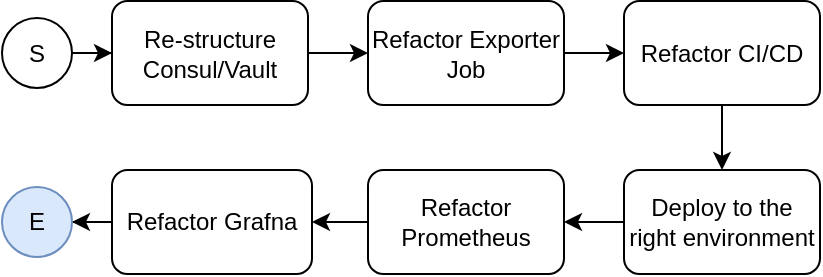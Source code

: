 <mxfile version="27.1.6">
  <diagram name="Page-1" id="OS7kB58Nq9Wkev9PfROA">
    <mxGraphModel dx="1366" dy="710" grid="0" gridSize="10" guides="1" tooltips="1" connect="1" arrows="1" fold="1" page="1" pageScale="1" pageWidth="1169" pageHeight="827" math="0" shadow="0">
      <root>
        <mxCell id="0" />
        <mxCell id="1" parent="0" />
        <mxCell id="BY4YNrwgtBcagiwQIYeH-16" style="edgeStyle=orthogonalEdgeStyle;rounded=0;orthogonalLoop=1;jettySize=auto;html=1;" edge="1" parent="1" source="BY4YNrwgtBcagiwQIYeH-1" target="BY4YNrwgtBcagiwQIYeH-2">
          <mxGeometry relative="1" as="geometry" />
        </mxCell>
        <mxCell id="BY4YNrwgtBcagiwQIYeH-1" value="Re-structure Consul/Vault" style="rounded=1;whiteSpace=wrap;html=1;" vertex="1" parent="1">
          <mxGeometry x="122" y="167.5" width="98" height="52" as="geometry" />
        </mxCell>
        <mxCell id="BY4YNrwgtBcagiwQIYeH-17" style="edgeStyle=orthogonalEdgeStyle;rounded=0;orthogonalLoop=1;jettySize=auto;html=1;entryX=0;entryY=0.5;entryDx=0;entryDy=0;" edge="1" parent="1" source="BY4YNrwgtBcagiwQIYeH-2" target="BY4YNrwgtBcagiwQIYeH-3">
          <mxGeometry relative="1" as="geometry" />
        </mxCell>
        <mxCell id="BY4YNrwgtBcagiwQIYeH-2" value="Refactor Exporter Job" style="rounded=1;whiteSpace=wrap;html=1;" vertex="1" parent="1">
          <mxGeometry x="250" y="167.5" width="98" height="52" as="geometry" />
        </mxCell>
        <mxCell id="BY4YNrwgtBcagiwQIYeH-19" style="edgeStyle=orthogonalEdgeStyle;rounded=0;orthogonalLoop=1;jettySize=auto;html=1;entryX=0.5;entryY=0;entryDx=0;entryDy=0;" edge="1" parent="1" source="BY4YNrwgtBcagiwQIYeH-3" target="BY4YNrwgtBcagiwQIYeH-18">
          <mxGeometry relative="1" as="geometry" />
        </mxCell>
        <mxCell id="BY4YNrwgtBcagiwQIYeH-3" value="Refactor CI/CD" style="rounded=1;whiteSpace=wrap;html=1;" vertex="1" parent="1">
          <mxGeometry x="378" y="167.5" width="98" height="52" as="geometry" />
        </mxCell>
        <mxCell id="BY4YNrwgtBcagiwQIYeH-22" style="edgeStyle=orthogonalEdgeStyle;rounded=0;orthogonalLoop=1;jettySize=auto;html=1;entryX=1;entryY=0.5;entryDx=0;entryDy=0;" edge="1" parent="1" source="BY4YNrwgtBcagiwQIYeH-4" target="BY4YNrwgtBcagiwQIYeH-5">
          <mxGeometry relative="1" as="geometry" />
        </mxCell>
        <mxCell id="BY4YNrwgtBcagiwQIYeH-4" value="Refactor Prometheus" style="rounded=1;whiteSpace=wrap;html=1;" vertex="1" parent="1">
          <mxGeometry x="250" y="252" width="98" height="52" as="geometry" />
        </mxCell>
        <mxCell id="BY4YNrwgtBcagiwQIYeH-23" style="edgeStyle=orthogonalEdgeStyle;rounded=0;orthogonalLoop=1;jettySize=auto;html=1;" edge="1" parent="1" source="BY4YNrwgtBcagiwQIYeH-5" target="BY4YNrwgtBcagiwQIYeH-8">
          <mxGeometry relative="1" as="geometry" />
        </mxCell>
        <mxCell id="BY4YNrwgtBcagiwQIYeH-5" value="Refactor Grafna" style="rounded=1;whiteSpace=wrap;html=1;" vertex="1" parent="1">
          <mxGeometry x="122" y="252" width="100" height="52" as="geometry" />
        </mxCell>
        <mxCell id="BY4YNrwgtBcagiwQIYeH-15" style="edgeStyle=orthogonalEdgeStyle;rounded=0;orthogonalLoop=1;jettySize=auto;html=1;entryX=0;entryY=0.5;entryDx=0;entryDy=0;" edge="1" parent="1" source="BY4YNrwgtBcagiwQIYeH-7" target="BY4YNrwgtBcagiwQIYeH-1">
          <mxGeometry relative="1" as="geometry" />
        </mxCell>
        <mxCell id="BY4YNrwgtBcagiwQIYeH-7" value="S" style="ellipse;whiteSpace=wrap;html=1;aspect=fixed;" vertex="1" parent="1">
          <mxGeometry x="67" y="176" width="35" height="35" as="geometry" />
        </mxCell>
        <mxCell id="BY4YNrwgtBcagiwQIYeH-8" value="E" style="ellipse;whiteSpace=wrap;html=1;aspect=fixed;fillColor=#dae8fc;strokeColor=#6c8ebf;" vertex="1" parent="1">
          <mxGeometry x="67" y="260.5" width="35" height="35" as="geometry" />
        </mxCell>
        <mxCell id="BY4YNrwgtBcagiwQIYeH-20" style="edgeStyle=orthogonalEdgeStyle;rounded=0;orthogonalLoop=1;jettySize=auto;html=1;entryX=1;entryY=0.5;entryDx=0;entryDy=0;" edge="1" parent="1" source="BY4YNrwgtBcagiwQIYeH-18" target="BY4YNrwgtBcagiwQIYeH-4">
          <mxGeometry relative="1" as="geometry" />
        </mxCell>
        <mxCell id="BY4YNrwgtBcagiwQIYeH-18" value="Deploy to the right environment" style="rounded=1;whiteSpace=wrap;html=1;" vertex="1" parent="1">
          <mxGeometry x="378" y="252" width="98" height="52" as="geometry" />
        </mxCell>
      </root>
    </mxGraphModel>
  </diagram>
</mxfile>
